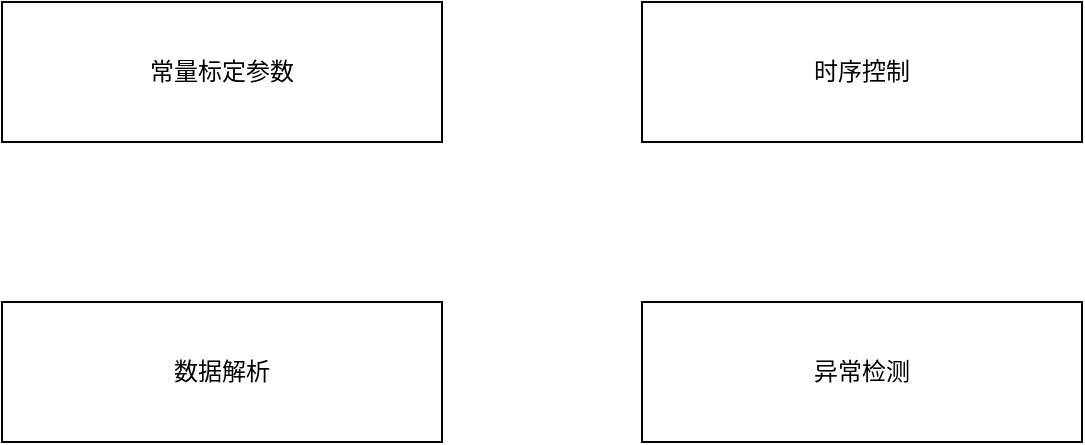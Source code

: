 <mxfile version="20.8.20" type="github">
  <diagram name="第 1 页" id="GNdxrq70I4Zjj6fFbSw7">
    <mxGraphModel dx="1210" dy="612" grid="1" gridSize="10" guides="1" tooltips="1" connect="1" arrows="1" fold="1" page="1" pageScale="1" pageWidth="827" pageHeight="1169" math="0" shadow="0">
      <root>
        <mxCell id="0" />
        <mxCell id="1" parent="0" />
        <mxCell id="wWjRpoS9oS6jAllnNnww-1" value="常量标定参数" style="rounded=0;whiteSpace=wrap;html=1;" vertex="1" parent="1">
          <mxGeometry x="160" y="40" width="220" height="70" as="geometry" />
        </mxCell>
        <mxCell id="wWjRpoS9oS6jAllnNnww-2" value="时序控制" style="rounded=0;whiteSpace=wrap;html=1;" vertex="1" parent="1">
          <mxGeometry x="480" y="40" width="220" height="70" as="geometry" />
        </mxCell>
        <mxCell id="wWjRpoS9oS6jAllnNnww-3" value="数据解析" style="rounded=0;whiteSpace=wrap;html=1;" vertex="1" parent="1">
          <mxGeometry x="160" y="190" width="220" height="70" as="geometry" />
        </mxCell>
        <mxCell id="wWjRpoS9oS6jAllnNnww-4" value="异常检测" style="rounded=0;whiteSpace=wrap;html=1;" vertex="1" parent="1">
          <mxGeometry x="480" y="190" width="220" height="70" as="geometry" />
        </mxCell>
      </root>
    </mxGraphModel>
  </diagram>
</mxfile>
